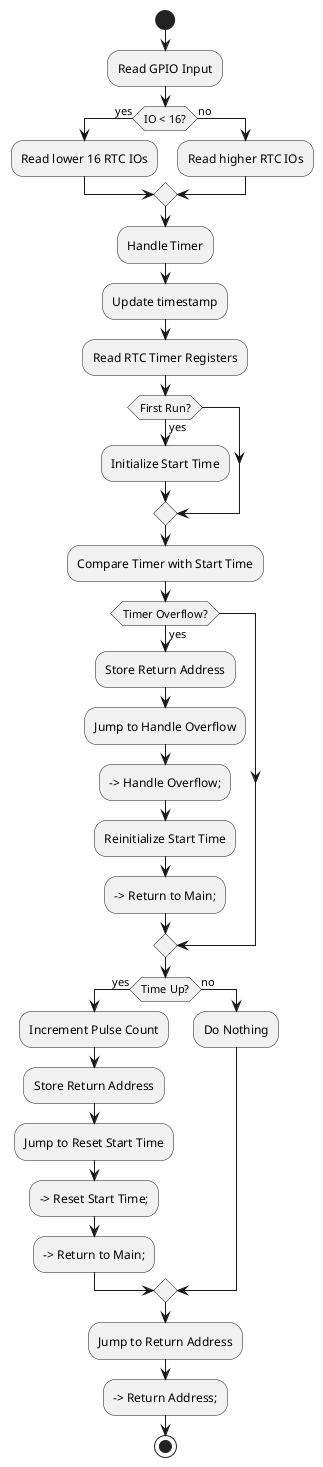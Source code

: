 @startuml

start


    :Read GPIO Input;
    if (IO < 16?) then (yes)
        :Read lower 16 RTC IOs;
    else (no)
        :Read higher RTC IOs;
    endif

    :Handle Timer;
    :Update timestamp;
    :Read RTC Timer Registers;

    if (First Run?) then (yes)
        :Initialize Start Time;
   endif
        :Compare Timer with Start Time;
        if (Timer Overflow?) then (yes)
            :Store Return Address;
            :Jump to Handle Overflow;
            --> Handle Overflow;
            :Reinitialize Start Time;
            --> Return to Main;
        endif
    
        if (Time Up?) then (yes)
            :Increment Pulse Count;
            :Store Return Address;
            :Jump to Reset Start Time;
            --> Reset Start Time;
            --> Return to Main;
        else (no)
            :Do Nothing;
        endif
  
    
    :Jump to Return Address;
    --> Return Address;


stop
